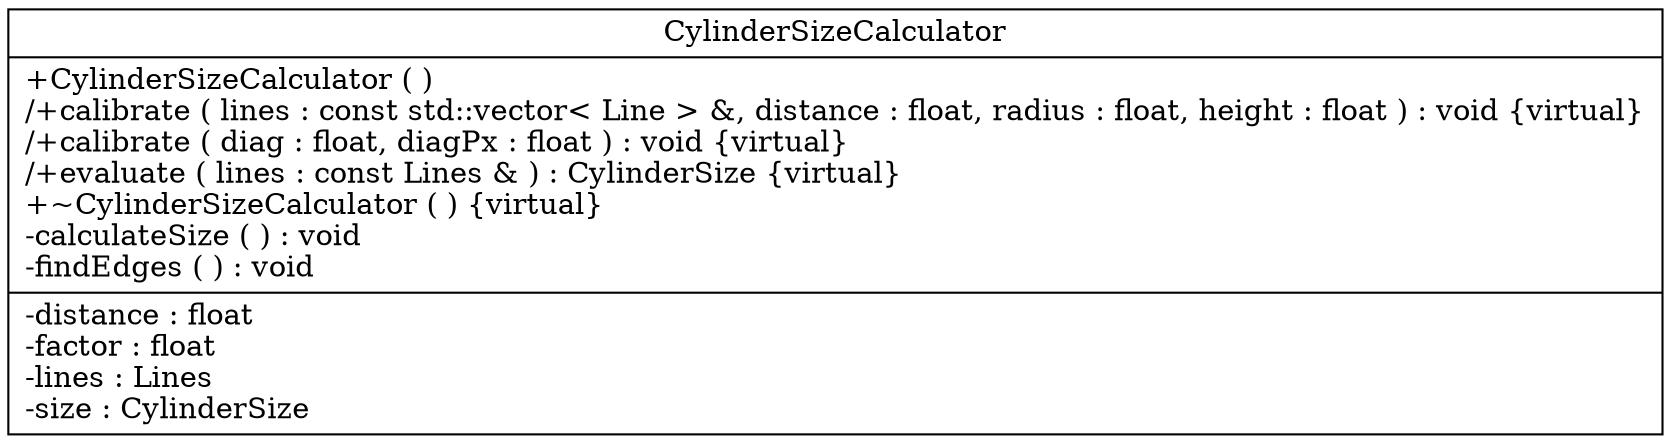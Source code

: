 digraph CylinderSizeCalculator
{
graph [ rankdir="RL" ]
"d2/dc7/class_cylinder_size_calculator" [ label="CylinderSizeCalculator\n|+CylinderSizeCalculator (  )\l/+calibrate ( lines : const std::vector\< Line \> &, distance : float, radius : float, height : float ) : void \{virtual\}\l/+calibrate ( diag : float, diagPx : float ) : void \{virtual\}\l/+evaluate ( lines : const Lines & ) : CylinderSize \{virtual\}\l+~CylinderSizeCalculator (  ) \{virtual\}\l-calculateSize (  ) : void\l-findEdges (  ) : void\l|-distance : float\l-factor : float\l-lines : Lines\l-size : CylinderSize\l" shape="record" ]
}